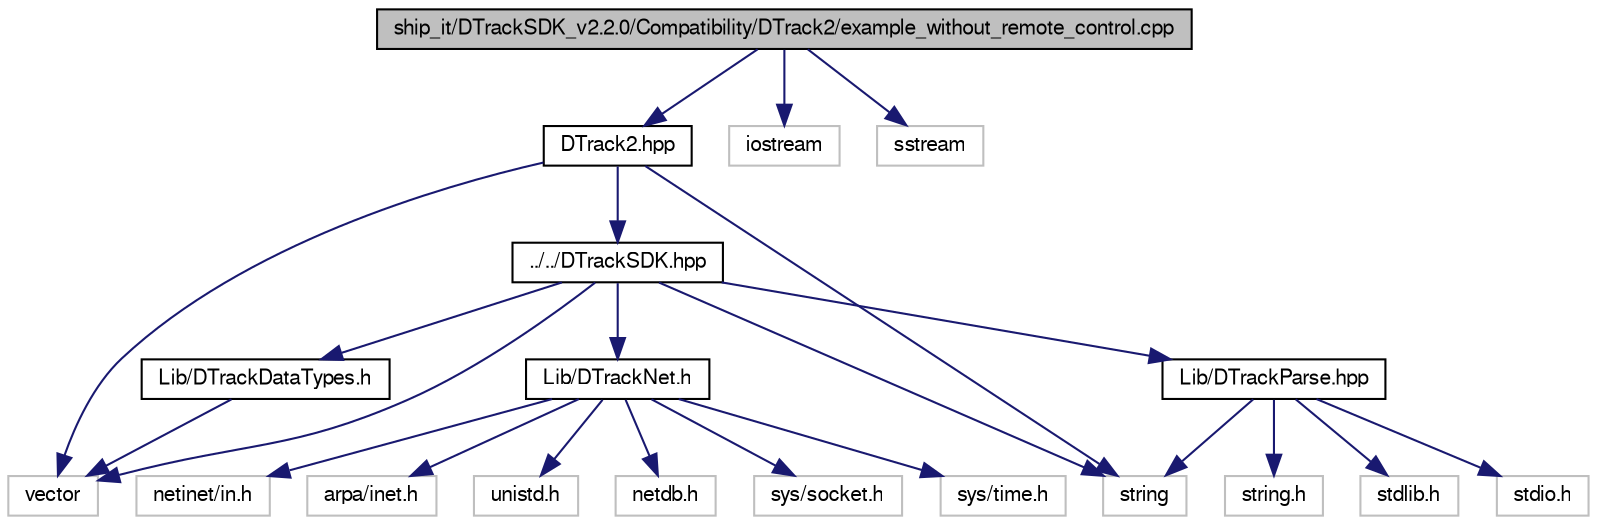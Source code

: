 digraph G
{
  edge [fontname="FreeSans",fontsize=10,labelfontname="FreeSans",labelfontsize=10];
  node [fontname="FreeSans",fontsize=10,shape=record];
  Node1 [label="ship_it/DTrackSDK_v2.2.0/Compatibility/DTrack2/example_without_remote_control.cpp",height=0.2,width=0.4,color="black", fillcolor="grey75", style="filled" fontcolor="black"];
  Node1 -> Node2 [color="midnightblue",fontsize=10,style="solid",fontname="FreeSans"];
  Node2 [label="DTrack2.hpp",height=0.2,width=0.4,color="black", fillcolor="white", style="filled",URL="$ship__it_2_d_track_s_d_k__v2_82_80_2_compatibility_2_d_track2_2_d_track2_8hpp.html"];
  Node2 -> Node3 [color="midnightblue",fontsize=10,style="solid",fontname="FreeSans"];
  Node3 [label="string",height=0.2,width=0.4,color="grey75", fillcolor="white", style="filled"];
  Node2 -> Node4 [color="midnightblue",fontsize=10,style="solid",fontname="FreeSans"];
  Node4 [label="vector",height=0.2,width=0.4,color="grey75", fillcolor="white", style="filled"];
  Node2 -> Node5 [color="midnightblue",fontsize=10,style="solid",fontname="FreeSans"];
  Node5 [label="../../DTrackSDK.hpp",height=0.2,width=0.4,color="black", fillcolor="white", style="filled",URL="$ship__it_2_d_track_s_d_k__v2_82_80_2_d_track_s_d_k_8hpp.html"];
  Node5 -> Node6 [color="midnightblue",fontsize=10,style="solid",fontname="FreeSans"];
  Node6 [label="Lib/DTrackDataTypes.h",height=0.2,width=0.4,color="black", fillcolor="white", style="filled",URL="$ship__it_2_d_track_s_d_k__v2_82_80_2_lib_2_d_track_data_types_8h.html"];
  Node6 -> Node4 [color="midnightblue",fontsize=10,style="solid",fontname="FreeSans"];
  Node5 -> Node7 [color="midnightblue",fontsize=10,style="solid",fontname="FreeSans"];
  Node7 [label="Lib/DTrackNet.h",height=0.2,width=0.4,color="black", fillcolor="white", style="filled",URL="$ship__it_2_d_track_s_d_k__v2_82_80_2_lib_2_d_track_net_8h.html"];
  Node7 -> Node8 [color="midnightblue",fontsize=10,style="solid",fontname="FreeSans"];
  Node8 [label="unistd.h",height=0.2,width=0.4,color="grey75", fillcolor="white", style="filled"];
  Node7 -> Node9 [color="midnightblue",fontsize=10,style="solid",fontname="FreeSans"];
  Node9 [label="netdb.h",height=0.2,width=0.4,color="grey75", fillcolor="white", style="filled"];
  Node7 -> Node10 [color="midnightblue",fontsize=10,style="solid",fontname="FreeSans"];
  Node10 [label="sys/socket.h",height=0.2,width=0.4,color="grey75", fillcolor="white", style="filled"];
  Node7 -> Node11 [color="midnightblue",fontsize=10,style="solid",fontname="FreeSans"];
  Node11 [label="sys/time.h",height=0.2,width=0.4,color="grey75", fillcolor="white", style="filled"];
  Node7 -> Node12 [color="midnightblue",fontsize=10,style="solid",fontname="FreeSans"];
  Node12 [label="netinet/in.h",height=0.2,width=0.4,color="grey75", fillcolor="white", style="filled"];
  Node7 -> Node13 [color="midnightblue",fontsize=10,style="solid",fontname="FreeSans"];
  Node13 [label="arpa/inet.h",height=0.2,width=0.4,color="grey75", fillcolor="white", style="filled"];
  Node5 -> Node14 [color="midnightblue",fontsize=10,style="solid",fontname="FreeSans"];
  Node14 [label="Lib/DTrackParse.hpp",height=0.2,width=0.4,color="black", fillcolor="white", style="filled",URL="$ship__it_2_d_track_s_d_k__v2_82_80_2_lib_2_d_track_parse_8hpp.html"];
  Node14 -> Node15 [color="midnightblue",fontsize=10,style="solid",fontname="FreeSans"];
  Node15 [label="stdlib.h",height=0.2,width=0.4,color="grey75", fillcolor="white", style="filled"];
  Node14 -> Node16 [color="midnightblue",fontsize=10,style="solid",fontname="FreeSans"];
  Node16 [label="stdio.h",height=0.2,width=0.4,color="grey75", fillcolor="white", style="filled"];
  Node14 -> Node17 [color="midnightblue",fontsize=10,style="solid",fontname="FreeSans"];
  Node17 [label="string.h",height=0.2,width=0.4,color="grey75", fillcolor="white", style="filled"];
  Node14 -> Node3 [color="midnightblue",fontsize=10,style="solid",fontname="FreeSans"];
  Node5 -> Node3 [color="midnightblue",fontsize=10,style="solid",fontname="FreeSans"];
  Node5 -> Node4 [color="midnightblue",fontsize=10,style="solid",fontname="FreeSans"];
  Node1 -> Node18 [color="midnightblue",fontsize=10,style="solid",fontname="FreeSans"];
  Node18 [label="iostream",height=0.2,width=0.4,color="grey75", fillcolor="white", style="filled"];
  Node1 -> Node19 [color="midnightblue",fontsize=10,style="solid",fontname="FreeSans"];
  Node19 [label="sstream",height=0.2,width=0.4,color="grey75", fillcolor="white", style="filled"];
}
